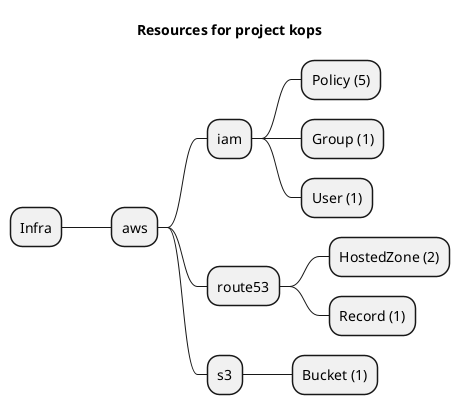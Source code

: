 @startmindmap
title Resources for project kops
skinparam monochrome true
+ Infra
++ aws
+++ iam
++++ Policy (5)
++++ Group (1)
++++ User (1)
+++ route53
++++ HostedZone (2)
++++ Record (1)
+++ s3
++++ Bucket (1)
@endmindmap